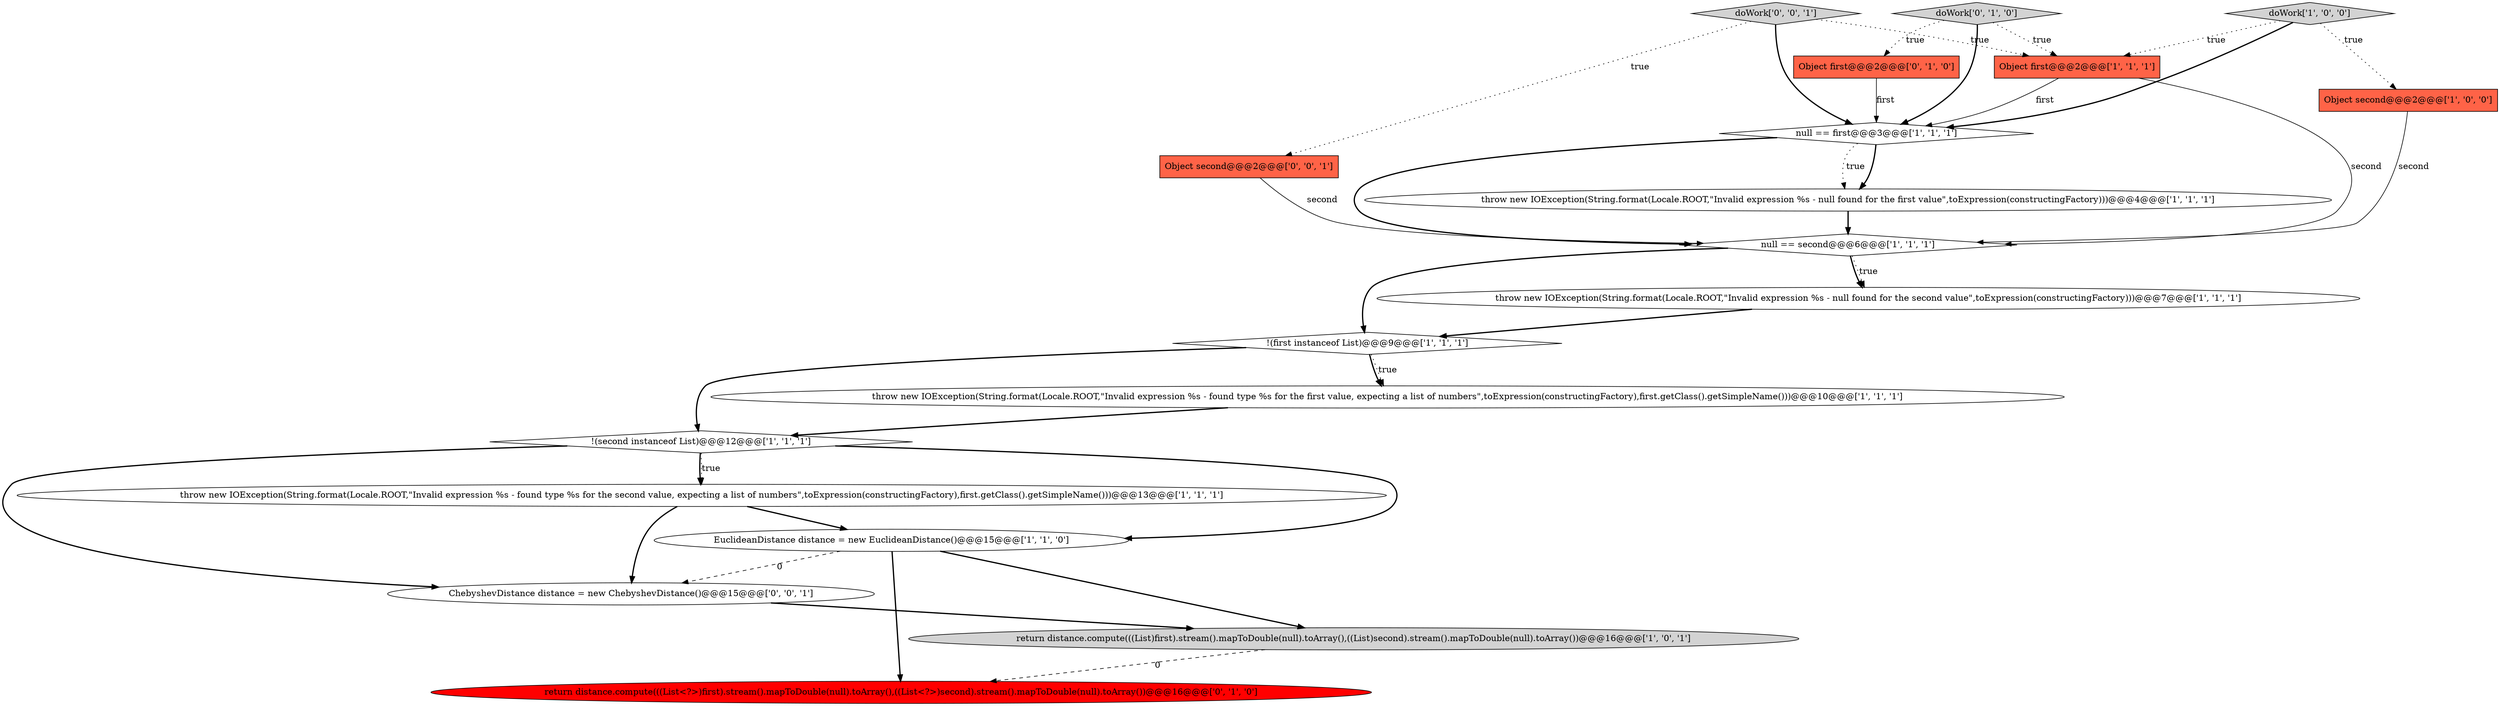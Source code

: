 digraph {
6 [style = filled, label = "EuclideanDistance distance = new EuclideanDistance()@@@15@@@['1', '1', '0']", fillcolor = white, shape = ellipse image = "AAA0AAABBB1BBB"];
7 [style = filled, label = "null == first@@@3@@@['1', '1', '1']", fillcolor = white, shape = diamond image = "AAA0AAABBB1BBB"];
16 [style = filled, label = "doWork['0', '0', '1']", fillcolor = lightgray, shape = diamond image = "AAA0AAABBB3BBB"];
9 [style = filled, label = "throw new IOException(String.format(Locale.ROOT,\"Invalid expression %s - found type %s for the second value, expecting a list of numbers\",toExpression(constructingFactory),first.getClass().getSimpleName()))@@@13@@@['1', '1', '1']", fillcolor = white, shape = ellipse image = "AAA0AAABBB1BBB"];
12 [style = filled, label = "doWork['1', '0', '0']", fillcolor = lightgray, shape = diamond image = "AAA0AAABBB1BBB"];
10 [style = filled, label = "return distance.compute(((List)first).stream().mapToDouble(null).toArray(),((List)second).stream().mapToDouble(null).toArray())@@@16@@@['1', '0', '1']", fillcolor = lightgray, shape = ellipse image = "AAA0AAABBB1BBB"];
0 [style = filled, label = "!(second instanceof List)@@@12@@@['1', '1', '1']", fillcolor = white, shape = diamond image = "AAA0AAABBB1BBB"];
8 [style = filled, label = "Object first@@@2@@@['1', '1', '1']", fillcolor = tomato, shape = box image = "AAA0AAABBB1BBB"];
13 [style = filled, label = "doWork['0', '1', '0']", fillcolor = lightgray, shape = diamond image = "AAA0AAABBB2BBB"];
2 [style = filled, label = "!(first instanceof List)@@@9@@@['1', '1', '1']", fillcolor = white, shape = diamond image = "AAA0AAABBB1BBB"];
4 [style = filled, label = "null == second@@@6@@@['1', '1', '1']", fillcolor = white, shape = diamond image = "AAA0AAABBB1BBB"];
17 [style = filled, label = "Object second@@@2@@@['0', '0', '1']", fillcolor = tomato, shape = box image = "AAA0AAABBB3BBB"];
11 [style = filled, label = "throw new IOException(String.format(Locale.ROOT,\"Invalid expression %s - null found for the first value\",toExpression(constructingFactory)))@@@4@@@['1', '1', '1']", fillcolor = white, shape = ellipse image = "AAA0AAABBB1BBB"];
18 [style = filled, label = "ChebyshevDistance distance = new ChebyshevDistance()@@@15@@@['0', '0', '1']", fillcolor = white, shape = ellipse image = "AAA0AAABBB3BBB"];
1 [style = filled, label = "Object second@@@2@@@['1', '0', '0']", fillcolor = tomato, shape = box image = "AAA0AAABBB1BBB"];
5 [style = filled, label = "throw new IOException(String.format(Locale.ROOT,\"Invalid expression %s - null found for the second value\",toExpression(constructingFactory)))@@@7@@@['1', '1', '1']", fillcolor = white, shape = ellipse image = "AAA0AAABBB1BBB"];
15 [style = filled, label = "return distance.compute(((List<?>)first).stream().mapToDouble(null).toArray(),((List<?>)second).stream().mapToDouble(null).toArray())@@@16@@@['0', '1', '0']", fillcolor = red, shape = ellipse image = "AAA1AAABBB2BBB"];
14 [style = filled, label = "Object first@@@2@@@['0', '1', '0']", fillcolor = tomato, shape = box image = "AAA0AAABBB2BBB"];
3 [style = filled, label = "throw new IOException(String.format(Locale.ROOT,\"Invalid expression %s - found type %s for the first value, expecting a list of numbers\",toExpression(constructingFactory),first.getClass().getSimpleName()))@@@10@@@['1', '1', '1']", fillcolor = white, shape = ellipse image = "AAA0AAABBB1BBB"];
2->3 [style = dotted, label="true"];
10->15 [style = dashed, label="0"];
4->5 [style = dotted, label="true"];
16->8 [style = dotted, label="true"];
0->9 [style = bold, label=""];
7->11 [style = bold, label=""];
0->6 [style = bold, label=""];
12->8 [style = dotted, label="true"];
2->3 [style = bold, label=""];
16->17 [style = dotted, label="true"];
11->4 [style = bold, label=""];
16->7 [style = bold, label=""];
12->1 [style = dotted, label="true"];
4->2 [style = bold, label=""];
7->4 [style = bold, label=""];
8->4 [style = solid, label="second"];
12->7 [style = bold, label=""];
3->0 [style = bold, label=""];
6->15 [style = bold, label=""];
9->6 [style = bold, label=""];
6->18 [style = dashed, label="0"];
5->2 [style = bold, label=""];
2->0 [style = bold, label=""];
14->7 [style = solid, label="first"];
9->18 [style = bold, label=""];
7->11 [style = dotted, label="true"];
18->10 [style = bold, label=""];
13->8 [style = dotted, label="true"];
13->7 [style = bold, label=""];
6->10 [style = bold, label=""];
0->18 [style = bold, label=""];
8->7 [style = solid, label="first"];
13->14 [style = dotted, label="true"];
0->9 [style = dotted, label="true"];
4->5 [style = bold, label=""];
17->4 [style = solid, label="second"];
1->4 [style = solid, label="second"];
}
